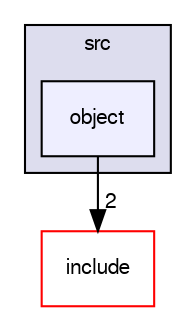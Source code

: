 digraph "src/object" {
  bgcolor=transparent;
  compound=true
  node [ fontsize="10", fontname="FreeSans"];
  edge [ labelfontsize="10", labelfontname="FreeSans"];
  subgraph clusterdir_68267d1309a1af8e8297ef4c3efbcdba {
    graph [ bgcolor="#ddddee", pencolor="black", label="src" fontname="FreeSans", fontsize="10", URL="dir_68267d1309a1af8e8297ef4c3efbcdba.html"]
  dir_bb043af75e54e1af3032f67529bb720c [shape=box, label="object", style="filled", fillcolor="#eeeeff", pencolor="black", URL="dir_bb043af75e54e1af3032f67529bb720c.html"];
  }
  dir_d44c64559bbebec7f509842c48db8b23 [shape=box label="include" color="red" URL="dir_d44c64559bbebec7f509842c48db8b23.html"];
  dir_bb043af75e54e1af3032f67529bb720c->dir_d44c64559bbebec7f509842c48db8b23 [headlabel="2", labeldistance=1.5 headhref="dir_000012_000000.html"];
}
